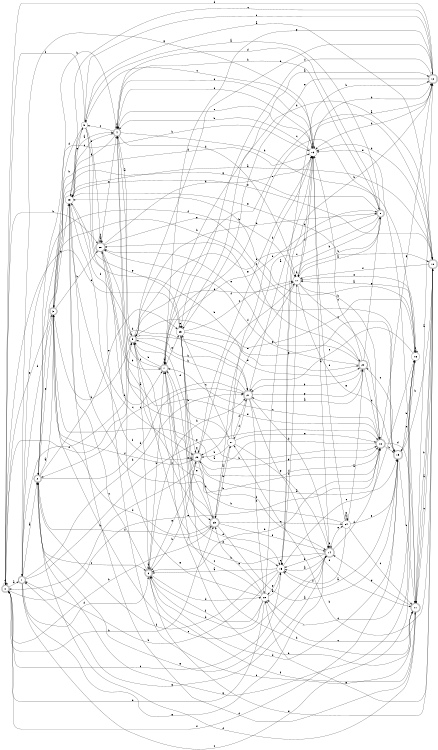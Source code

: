 digraph n24_3 {
__start0 [label="" shape="none"];

rankdir=LR;
size="8,5";

s0 [style="rounded,filled", color="black", fillcolor="white" shape="doublecircle", label="0"];
s1 [style="rounded,filled", color="black", fillcolor="white" shape="doublecircle", label="1"];
s2 [style="rounded,filled", color="black", fillcolor="white" shape="doublecircle", label="2"];
s3 [style="rounded,filled", color="black", fillcolor="white" shape="doublecircle", label="3"];
s4 [style="rounded,filled", color="black", fillcolor="white" shape="doublecircle", label="4"];
s5 [style="rounded,filled", color="black", fillcolor="white" shape="doublecircle", label="5"];
s6 [style="rounded,filled", color="black", fillcolor="white" shape="doublecircle", label="6"];
s7 [style="rounded,filled", color="black", fillcolor="white" shape="doublecircle", label="7"];
s8 [style="rounded,filled", color="black", fillcolor="white" shape="doublecircle", label="8"];
s9 [style="filled", color="black", fillcolor="white" shape="circle", label="9"];
s10 [style="rounded,filled", color="black", fillcolor="white" shape="doublecircle", label="10"];
s11 [style="rounded,filled", color="black", fillcolor="white" shape="doublecircle", label="11"];
s12 [style="rounded,filled", color="black", fillcolor="white" shape="doublecircle", label="12"];
s13 [style="filled", color="black", fillcolor="white" shape="circle", label="13"];
s14 [style="rounded,filled", color="black", fillcolor="white" shape="doublecircle", label="14"];
s15 [style="filled", color="black", fillcolor="white" shape="circle", label="15"];
s16 [style="filled", color="black", fillcolor="white" shape="circle", label="16"];
s17 [style="filled", color="black", fillcolor="white" shape="circle", label="17"];
s18 [style="rounded,filled", color="black", fillcolor="white" shape="doublecircle", label="18"];
s19 [style="rounded,filled", color="black", fillcolor="white" shape="doublecircle", label="19"];
s20 [style="rounded,filled", color="black", fillcolor="white" shape="doublecircle", label="20"];
s21 [style="rounded,filled", color="black", fillcolor="white" shape="doublecircle", label="21"];
s22 [style="filled", color="black", fillcolor="white" shape="circle", label="22"];
s23 [style="rounded,filled", color="black", fillcolor="white" shape="doublecircle", label="23"];
s24 [style="filled", color="black", fillcolor="white" shape="circle", label="24"];
s25 [style="filled", color="black", fillcolor="white" shape="circle", label="25"];
s26 [style="rounded,filled", color="black", fillcolor="white" shape="doublecircle", label="26"];
s27 [style="filled", color="black", fillcolor="white" shape="circle", label="27"];
s28 [style="rounded,filled", color="black", fillcolor="white" shape="doublecircle", label="28"];
s29 [style="filled", color="black", fillcolor="white" shape="circle", label="29"];
s0 -> s1 [label="a"];
s0 -> s28 [label="b"];
s0 -> s15 [label="c"];
s0 -> s0 [label="d"];
s0 -> s18 [label="e"];
s0 -> s5 [label="f"];
s0 -> s3 [label="g"];
s0 -> s23 [label="h"];
s1 -> s2 [label="a"];
s1 -> s21 [label="b"];
s1 -> s16 [label="c"];
s1 -> s6 [label="d"];
s1 -> s18 [label="e"];
s1 -> s20 [label="f"];
s1 -> s14 [label="g"];
s1 -> s21 [label="h"];
s2 -> s3 [label="a"];
s2 -> s13 [label="b"];
s2 -> s6 [label="c"];
s2 -> s21 [label="d"];
s2 -> s25 [label="e"];
s2 -> s23 [label="f"];
s2 -> s14 [label="g"];
s2 -> s4 [label="h"];
s3 -> s4 [label="a"];
s3 -> s28 [label="b"];
s3 -> s4 [label="c"];
s3 -> s1 [label="d"];
s3 -> s2 [label="e"];
s3 -> s26 [label="f"];
s3 -> s29 [label="g"];
s3 -> s5 [label="h"];
s4 -> s5 [label="a"];
s4 -> s8 [label="b"];
s4 -> s9 [label="c"];
s4 -> s17 [label="d"];
s4 -> s13 [label="e"];
s4 -> s4 [label="f"];
s4 -> s29 [label="g"];
s4 -> s16 [label="h"];
s5 -> s6 [label="a"];
s5 -> s21 [label="b"];
s5 -> s23 [label="c"];
s5 -> s17 [label="d"];
s5 -> s20 [label="e"];
s5 -> s29 [label="f"];
s5 -> s16 [label="g"];
s5 -> s8 [label="h"];
s6 -> s6 [label="a"];
s6 -> s7 [label="b"];
s6 -> s29 [label="c"];
s6 -> s22 [label="d"];
s6 -> s10 [label="e"];
s6 -> s11 [label="f"];
s6 -> s26 [label="g"];
s6 -> s21 [label="h"];
s7 -> s7 [label="a"];
s7 -> s8 [label="b"];
s7 -> s10 [label="c"];
s7 -> s15 [label="d"];
s7 -> s15 [label="e"];
s7 -> s4 [label="f"];
s7 -> s25 [label="g"];
s7 -> s5 [label="h"];
s8 -> s9 [label="a"];
s8 -> s17 [label="b"];
s8 -> s23 [label="c"];
s8 -> s4 [label="d"];
s8 -> s7 [label="e"];
s8 -> s5 [label="f"];
s8 -> s29 [label="g"];
s8 -> s15 [label="h"];
s9 -> s10 [label="a"];
s9 -> s7 [label="b"];
s9 -> s12 [label="c"];
s9 -> s3 [label="d"];
s9 -> s28 [label="e"];
s9 -> s0 [label="f"];
s9 -> s25 [label="g"];
s9 -> s3 [label="h"];
s10 -> s11 [label="a"];
s10 -> s27 [label="b"];
s10 -> s11 [label="c"];
s10 -> s7 [label="d"];
s10 -> s29 [label="e"];
s10 -> s17 [label="f"];
s10 -> s22 [label="g"];
s10 -> s13 [label="h"];
s11 -> s12 [label="a"];
s11 -> s10 [label="b"];
s11 -> s22 [label="c"];
s11 -> s29 [label="d"];
s11 -> s13 [label="e"];
s11 -> s2 [label="f"];
s11 -> s14 [label="g"];
s11 -> s7 [label="h"];
s12 -> s13 [label="a"];
s12 -> s5 [label="b"];
s12 -> s29 [label="c"];
s12 -> s0 [label="d"];
s12 -> s25 [label="e"];
s12 -> s25 [label="f"];
s12 -> s7 [label="g"];
s12 -> s13 [label="h"];
s13 -> s14 [label="a"];
s13 -> s4 [label="b"];
s13 -> s9 [label="c"];
s13 -> s4 [label="d"];
s13 -> s4 [label="e"];
s13 -> s13 [label="f"];
s13 -> s1 [label="g"];
s13 -> s12 [label="h"];
s14 -> s15 [label="a"];
s14 -> s15 [label="b"];
s14 -> s3 [label="c"];
s14 -> s18 [label="d"];
s14 -> s24 [label="e"];
s14 -> s14 [label="f"];
s14 -> s1 [label="g"];
s14 -> s5 [label="h"];
s15 -> s6 [label="a"];
s15 -> s1 [label="b"];
s15 -> s16 [label="c"];
s15 -> s17 [label="d"];
s15 -> s15 [label="e"];
s15 -> s2 [label="f"];
s15 -> s22 [label="g"];
s15 -> s12 [label="h"];
s16 -> s17 [label="a"];
s16 -> s19 [label="b"];
s16 -> s21 [label="c"];
s16 -> s22 [label="d"];
s16 -> s17 [label="e"];
s16 -> s16 [label="f"];
s16 -> s2 [label="g"];
s16 -> s29 [label="h"];
s17 -> s8 [label="a"];
s17 -> s18 [label="b"];
s17 -> s18 [label="c"];
s17 -> s13 [label="d"];
s17 -> s26 [label="e"];
s17 -> s13 [label="f"];
s17 -> s19 [label="g"];
s17 -> s17 [label="h"];
s18 -> s3 [label="a"];
s18 -> s19 [label="b"];
s18 -> s7 [label="c"];
s18 -> s11 [label="d"];
s18 -> s4 [label="e"];
s18 -> s26 [label="f"];
s18 -> s12 [label="g"];
s18 -> s6 [label="h"];
s19 -> s15 [label="a"];
s19 -> s11 [label="b"];
s19 -> s20 [label="c"];
s19 -> s6 [label="d"];
s19 -> s16 [label="e"];
s19 -> s0 [label="f"];
s19 -> s28 [label="g"];
s19 -> s10 [label="h"];
s20 -> s21 [label="a"];
s20 -> s21 [label="b"];
s20 -> s13 [label="c"];
s20 -> s18 [label="d"];
s20 -> s28 [label="e"];
s20 -> s28 [label="f"];
s20 -> s8 [label="g"];
s20 -> s2 [label="h"];
s21 -> s13 [label="a"];
s21 -> s22 [label="b"];
s21 -> s2 [label="c"];
s21 -> s14 [label="d"];
s21 -> s11 [label="e"];
s21 -> s27 [label="f"];
s21 -> s20 [label="g"];
s21 -> s5 [label="h"];
s22 -> s15 [label="a"];
s22 -> s12 [label="b"];
s22 -> s7 [label="c"];
s22 -> s0 [label="d"];
s22 -> s23 [label="e"];
s22 -> s6 [label="f"];
s22 -> s28 [label="g"];
s22 -> s6 [label="h"];
s23 -> s19 [label="a"];
s23 -> s0 [label="b"];
s23 -> s24 [label="c"];
s23 -> s3 [label="d"];
s23 -> s25 [label="e"];
s23 -> s14 [label="f"];
s23 -> s7 [label="g"];
s23 -> s27 [label="h"];
s24 -> s20 [label="a"];
s24 -> s24 [label="b"];
s24 -> s11 [label="c"];
s24 -> s13 [label="d"];
s24 -> s19 [label="e"];
s24 -> s15 [label="f"];
s24 -> s24 [label="g"];
s24 -> s4 [label="h"];
s25 -> s12 [label="a"];
s25 -> s26 [label="b"];
s25 -> s17 [label="c"];
s25 -> s0 [label="d"];
s25 -> s25 [label="e"];
s25 -> s14 [label="f"];
s25 -> s19 [label="g"];
s25 -> s11 [label="h"];
s26 -> s19 [label="a"];
s26 -> s0 [label="b"];
s26 -> s13 [label="c"];
s26 -> s23 [label="d"];
s26 -> s26 [label="e"];
s26 -> s17 [label="f"];
s26 -> s18 [label="g"];
s26 -> s6 [label="h"];
s27 -> s23 [label="a"];
s27 -> s13 [label="b"];
s27 -> s25 [label="c"];
s27 -> s5 [label="d"];
s27 -> s18 [label="e"];
s27 -> s21 [label="f"];
s27 -> s14 [label="g"];
s27 -> s26 [label="h"];
s28 -> s28 [label="a"];
s28 -> s7 [label="b"];
s28 -> s11 [label="c"];
s28 -> s13 [label="d"];
s28 -> s17 [label="e"];
s28 -> s28 [label="f"];
s28 -> s4 [label="g"];
s28 -> s18 [label="h"];
s29 -> s10 [label="a"];
s29 -> s20 [label="b"];
s29 -> s26 [label="c"];
s29 -> s13 [label="d"];
s29 -> s9 [label="e"];
s29 -> s26 [label="f"];
s29 -> s10 [label="g"];
s29 -> s18 [label="h"];

}